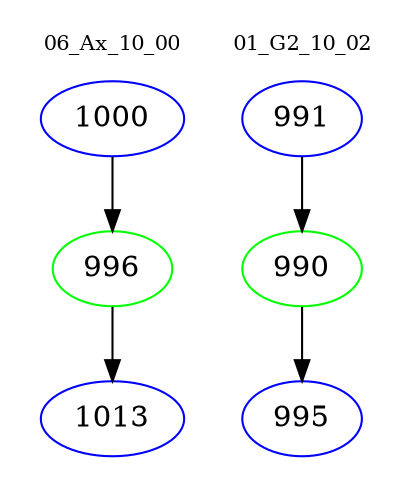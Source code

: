 digraph{
subgraph cluster_0 {
color = white
label = "06_Ax_10_00";
fontsize=10;
T0_1000 [label="1000", color="blue"]
T0_1000 -> T0_996 [color="black"]
T0_996 [label="996", color="green"]
T0_996 -> T0_1013 [color="black"]
T0_1013 [label="1013", color="blue"]
}
subgraph cluster_1 {
color = white
label = "01_G2_10_02";
fontsize=10;
T1_991 [label="991", color="blue"]
T1_991 -> T1_990 [color="black"]
T1_990 [label="990", color="green"]
T1_990 -> T1_995 [color="black"]
T1_995 [label="995", color="blue"]
}
}
